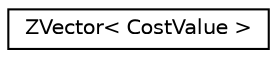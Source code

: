 digraph "Graphical Class Hierarchy"
{
 // LATEX_PDF_SIZE
  edge [fontname="Helvetica",fontsize="10",labelfontname="Helvetica",labelfontsize="10"];
  node [fontname="Helvetica",fontsize="10",shape=record];
  rankdir="LR";
  Node0 [label="ZVector\< CostValue \>",height=0.2,width=0.4,color="black", fillcolor="white", style="filled",URL="$classoperations__research_1_1_z_vector.html",tooltip=" "];
}
